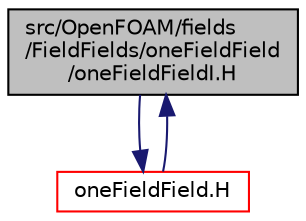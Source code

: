 digraph "src/OpenFOAM/fields/FieldFields/oneFieldField/oneFieldFieldI.H"
{
  bgcolor="transparent";
  edge [fontname="Helvetica",fontsize="10",labelfontname="Helvetica",labelfontsize="10"];
  node [fontname="Helvetica",fontsize="10",shape=record];
  Node1 [label="src/OpenFOAM/fields\l/FieldFields/oneFieldField\l/oneFieldFieldI.H",height=0.2,width=0.4,color="black", fillcolor="grey75", style="filled", fontcolor="black"];
  Node1 -> Node2 [color="midnightblue",fontsize="10",style="solid",fontname="Helvetica"];
  Node2 [label="oneFieldField.H",height=0.2,width=0.4,color="red",URL="$a08098.html"];
  Node2 -> Node1 [color="midnightblue",fontsize="10",style="solid",fontname="Helvetica"];
}
